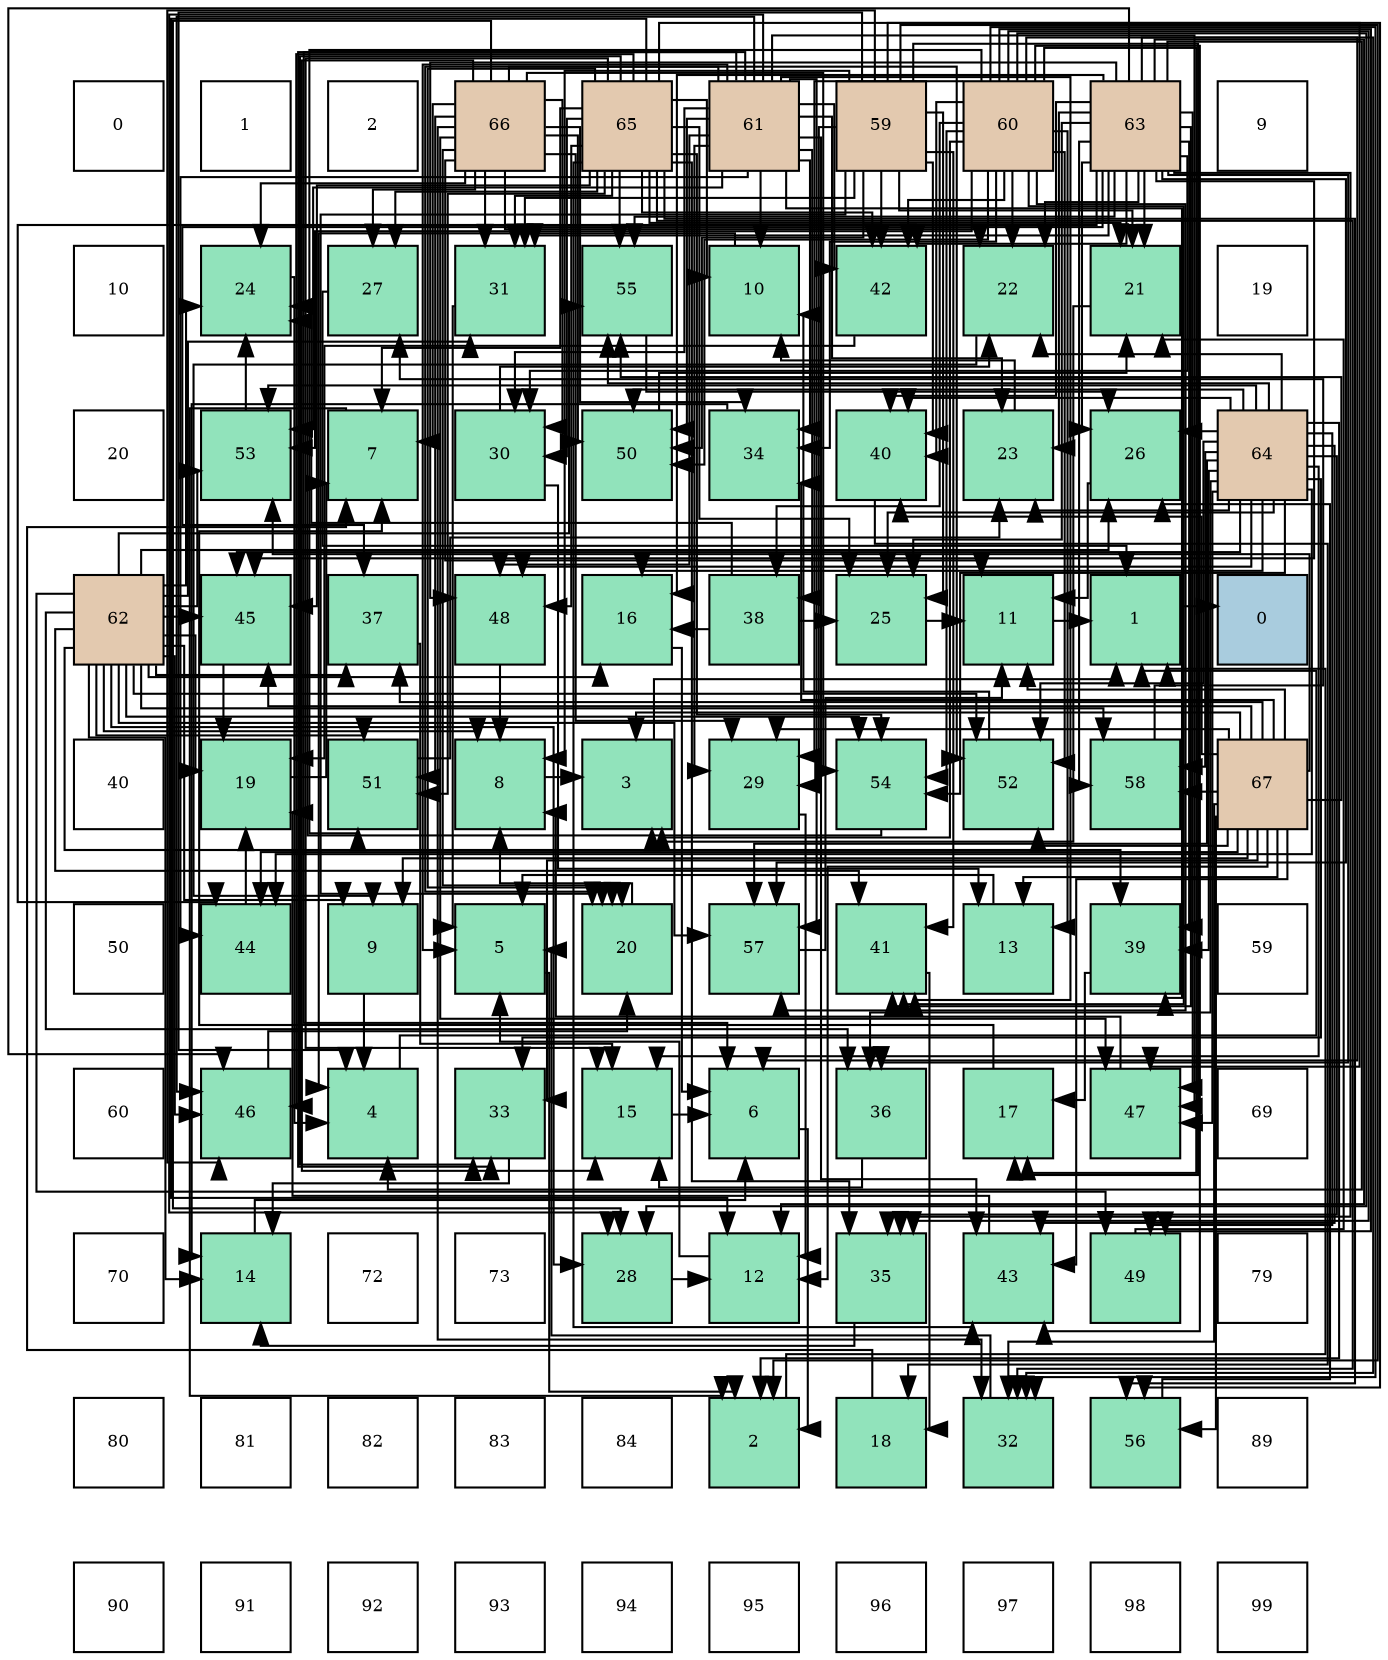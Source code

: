 digraph layout{
 rankdir=TB;
 splines=ortho;
 node [style=filled shape=square fixedsize=true width=0.6];
0[label="0", fontsize=8, fillcolor="#ffffff"];
1[label="1", fontsize=8, fillcolor="#ffffff"];
2[label="2", fontsize=8, fillcolor="#ffffff"];
3[label="66", fontsize=8, fillcolor="#e3c9af"];
4[label="65", fontsize=8, fillcolor="#e3c9af"];
5[label="61", fontsize=8, fillcolor="#e3c9af"];
6[label="59", fontsize=8, fillcolor="#e3c9af"];
7[label="60", fontsize=8, fillcolor="#e3c9af"];
8[label="63", fontsize=8, fillcolor="#e3c9af"];
9[label="9", fontsize=8, fillcolor="#ffffff"];
10[label="10", fontsize=8, fillcolor="#ffffff"];
11[label="24", fontsize=8, fillcolor="#91e3bb"];
12[label="27", fontsize=8, fillcolor="#91e3bb"];
13[label="31", fontsize=8, fillcolor="#91e3bb"];
14[label="55", fontsize=8, fillcolor="#91e3bb"];
15[label="10", fontsize=8, fillcolor="#91e3bb"];
16[label="42", fontsize=8, fillcolor="#91e3bb"];
17[label="22", fontsize=8, fillcolor="#91e3bb"];
18[label="21", fontsize=8, fillcolor="#91e3bb"];
19[label="19", fontsize=8, fillcolor="#ffffff"];
20[label="20", fontsize=8, fillcolor="#ffffff"];
21[label="53", fontsize=8, fillcolor="#91e3bb"];
22[label="7", fontsize=8, fillcolor="#91e3bb"];
23[label="30", fontsize=8, fillcolor="#91e3bb"];
24[label="50", fontsize=8, fillcolor="#91e3bb"];
25[label="34", fontsize=8, fillcolor="#91e3bb"];
26[label="40", fontsize=8, fillcolor="#91e3bb"];
27[label="23", fontsize=8, fillcolor="#91e3bb"];
28[label="26", fontsize=8, fillcolor="#91e3bb"];
29[label="64", fontsize=8, fillcolor="#e3c9af"];
30[label="62", fontsize=8, fillcolor="#e3c9af"];
31[label="45", fontsize=8, fillcolor="#91e3bb"];
32[label="37", fontsize=8, fillcolor="#91e3bb"];
33[label="48", fontsize=8, fillcolor="#91e3bb"];
34[label="16", fontsize=8, fillcolor="#91e3bb"];
35[label="38", fontsize=8, fillcolor="#91e3bb"];
36[label="25", fontsize=8, fillcolor="#91e3bb"];
37[label="11", fontsize=8, fillcolor="#91e3bb"];
38[label="1", fontsize=8, fillcolor="#91e3bb"];
39[label="0", fontsize=8, fillcolor="#a9ccde"];
40[label="40", fontsize=8, fillcolor="#ffffff"];
41[label="19", fontsize=8, fillcolor="#91e3bb"];
42[label="51", fontsize=8, fillcolor="#91e3bb"];
43[label="8", fontsize=8, fillcolor="#91e3bb"];
44[label="3", fontsize=8, fillcolor="#91e3bb"];
45[label="29", fontsize=8, fillcolor="#91e3bb"];
46[label="54", fontsize=8, fillcolor="#91e3bb"];
47[label="52", fontsize=8, fillcolor="#91e3bb"];
48[label="58", fontsize=8, fillcolor="#91e3bb"];
49[label="67", fontsize=8, fillcolor="#e3c9af"];
50[label="50", fontsize=8, fillcolor="#ffffff"];
51[label="44", fontsize=8, fillcolor="#91e3bb"];
52[label="9", fontsize=8, fillcolor="#91e3bb"];
53[label="5", fontsize=8, fillcolor="#91e3bb"];
54[label="20", fontsize=8, fillcolor="#91e3bb"];
55[label="57", fontsize=8, fillcolor="#91e3bb"];
56[label="41", fontsize=8, fillcolor="#91e3bb"];
57[label="13", fontsize=8, fillcolor="#91e3bb"];
58[label="39", fontsize=8, fillcolor="#91e3bb"];
59[label="59", fontsize=8, fillcolor="#ffffff"];
60[label="60", fontsize=8, fillcolor="#ffffff"];
61[label="46", fontsize=8, fillcolor="#91e3bb"];
62[label="4", fontsize=8, fillcolor="#91e3bb"];
63[label="33", fontsize=8, fillcolor="#91e3bb"];
64[label="15", fontsize=8, fillcolor="#91e3bb"];
65[label="6", fontsize=8, fillcolor="#91e3bb"];
66[label="36", fontsize=8, fillcolor="#91e3bb"];
67[label="17", fontsize=8, fillcolor="#91e3bb"];
68[label="47", fontsize=8, fillcolor="#91e3bb"];
69[label="69", fontsize=8, fillcolor="#ffffff"];
70[label="70", fontsize=8, fillcolor="#ffffff"];
71[label="14", fontsize=8, fillcolor="#91e3bb"];
72[label="72", fontsize=8, fillcolor="#ffffff"];
73[label="73", fontsize=8, fillcolor="#ffffff"];
74[label="28", fontsize=8, fillcolor="#91e3bb"];
75[label="12", fontsize=8, fillcolor="#91e3bb"];
76[label="35", fontsize=8, fillcolor="#91e3bb"];
77[label="43", fontsize=8, fillcolor="#91e3bb"];
78[label="49", fontsize=8, fillcolor="#91e3bb"];
79[label="79", fontsize=8, fillcolor="#ffffff"];
80[label="80", fontsize=8, fillcolor="#ffffff"];
81[label="81", fontsize=8, fillcolor="#ffffff"];
82[label="82", fontsize=8, fillcolor="#ffffff"];
83[label="83", fontsize=8, fillcolor="#ffffff"];
84[label="84", fontsize=8, fillcolor="#ffffff"];
85[label="2", fontsize=8, fillcolor="#91e3bb"];
86[label="18", fontsize=8, fillcolor="#91e3bb"];
87[label="32", fontsize=8, fillcolor="#91e3bb"];
88[label="56", fontsize=8, fillcolor="#91e3bb"];
89[label="89", fontsize=8, fillcolor="#ffffff"];
90[label="90", fontsize=8, fillcolor="#ffffff"];
91[label="91", fontsize=8, fillcolor="#ffffff"];
92[label="92", fontsize=8, fillcolor="#ffffff"];
93[label="93", fontsize=8, fillcolor="#ffffff"];
94[label="94", fontsize=8, fillcolor="#ffffff"];
95[label="95", fontsize=8, fillcolor="#ffffff"];
96[label="96", fontsize=8, fillcolor="#ffffff"];
97[label="97", fontsize=8, fillcolor="#ffffff"];
98[label="98", fontsize=8, fillcolor="#ffffff"];
99[label="99", fontsize=8, fillcolor="#ffffff"];
edge [constraint=false, style=vis];38 -> 39;
85 -> 38;
44 -> 38;
62 -> 38;
53 -> 85;
65 -> 85;
22 -> 85;
43 -> 44;
52 -> 62;
15 -> 62;
37 -> 38;
75 -> 53;
57 -> 53;
71 -> 65;
64 -> 65;
34 -> 65;
67 -> 22;
86 -> 22;
41 -> 22;
54 -> 43;
18 -> 44;
17 -> 52;
27 -> 15;
11 -> 62;
36 -> 37;
28 -> 37;
12 -> 38;
74 -> 75;
45 -> 75;
23 -> 57;
23 -> 17;
13 -> 53;
87 -> 53;
63 -> 71;
25 -> 71;
76 -> 71;
66 -> 64;
32 -> 64;
35 -> 34;
35 -> 11;
35 -> 36;
58 -> 67;
26 -> 86;
56 -> 86;
16 -> 41;
77 -> 41;
51 -> 41;
31 -> 41;
61 -> 54;
68 -> 43;
33 -> 43;
78 -> 18;
24 -> 18;
42 -> 27;
47 -> 15;
21 -> 11;
46 -> 11;
14 -> 28;
88 -> 28;
55 -> 37;
48 -> 12;
6 -> 85;
6 -> 62;
6 -> 43;
6 -> 67;
6 -> 54;
6 -> 18;
6 -> 36;
6 -> 45;
6 -> 13;
6 -> 26;
6 -> 56;
6 -> 16;
6 -> 61;
6 -> 24;
6 -> 88;
7 -> 44;
7 -> 65;
7 -> 57;
7 -> 67;
7 -> 17;
7 -> 74;
7 -> 45;
7 -> 87;
7 -> 25;
7 -> 76;
7 -> 35;
7 -> 26;
7 -> 56;
7 -> 16;
7 -> 77;
7 -> 78;
7 -> 24;
7 -> 42;
7 -> 47;
7 -> 21;
7 -> 46;
7 -> 55;
5 -> 53;
5 -> 65;
5 -> 15;
5 -> 54;
5 -> 27;
5 -> 74;
5 -> 45;
5 -> 23;
5 -> 63;
5 -> 25;
5 -> 35;
5 -> 58;
5 -> 56;
5 -> 16;
5 -> 77;
5 -> 51;
5 -> 61;
5 -> 68;
5 -> 33;
5 -> 24;
5 -> 21;
5 -> 55;
30 -> 43;
30 -> 52;
30 -> 71;
30 -> 34;
30 -> 41;
30 -> 11;
30 -> 28;
30 -> 74;
30 -> 13;
30 -> 66;
30 -> 32;
30 -> 58;
30 -> 56;
30 -> 31;
30 -> 61;
30 -> 78;
30 -> 42;
30 -> 47;
30 -> 21;
30 -> 46;
30 -> 14;
30 -> 55;
30 -> 48;
8 -> 62;
8 -> 75;
8 -> 34;
8 -> 18;
8 -> 17;
8 -> 27;
8 -> 36;
8 -> 28;
8 -> 23;
8 -> 13;
8 -> 87;
8 -> 76;
8 -> 66;
8 -> 32;
8 -> 58;
8 -> 26;
8 -> 56;
8 -> 16;
8 -> 51;
8 -> 31;
8 -> 61;
8 -> 68;
8 -> 33;
8 -> 14;
8 -> 55;
8 -> 48;
29 -> 85;
29 -> 64;
29 -> 34;
29 -> 17;
29 -> 27;
29 -> 36;
29 -> 28;
29 -> 63;
29 -> 76;
29 -> 66;
29 -> 58;
29 -> 26;
29 -> 77;
29 -> 51;
29 -> 31;
29 -> 68;
29 -> 33;
29 -> 78;
29 -> 24;
29 -> 47;
29 -> 21;
29 -> 46;
29 -> 14;
29 -> 55;
29 -> 48;
4 -> 22;
4 -> 15;
4 -> 75;
4 -> 64;
4 -> 54;
4 -> 18;
4 -> 36;
4 -> 12;
4 -> 23;
4 -> 13;
4 -> 87;
4 -> 63;
4 -> 76;
4 -> 16;
4 -> 77;
4 -> 31;
4 -> 61;
4 -> 68;
4 -> 33;
4 -> 42;
4 -> 46;
4 -> 14;
4 -> 88;
3 -> 22;
3 -> 37;
3 -> 64;
3 -> 54;
3 -> 17;
3 -> 11;
3 -> 12;
3 -> 74;
3 -> 45;
3 -> 23;
3 -> 13;
3 -> 87;
3 -> 25;
3 -> 68;
3 -> 24;
3 -> 42;
3 -> 47;
3 -> 46;
49 -> 44;
49 -> 52;
49 -> 37;
49 -> 75;
49 -> 57;
49 -> 45;
49 -> 87;
49 -> 63;
49 -> 25;
49 -> 32;
49 -> 26;
49 -> 77;
49 -> 51;
49 -> 31;
49 -> 47;
49 -> 21;
49 -> 14;
49 -> 88;
49 -> 48;
edge [constraint=true, style=invis];
0 -> 10 -> 20 -> 30 -> 40 -> 50 -> 60 -> 70 -> 80 -> 90;
1 -> 11 -> 21 -> 31 -> 41 -> 51 -> 61 -> 71 -> 81 -> 91;
2 -> 12 -> 22 -> 32 -> 42 -> 52 -> 62 -> 72 -> 82 -> 92;
3 -> 13 -> 23 -> 33 -> 43 -> 53 -> 63 -> 73 -> 83 -> 93;
4 -> 14 -> 24 -> 34 -> 44 -> 54 -> 64 -> 74 -> 84 -> 94;
5 -> 15 -> 25 -> 35 -> 45 -> 55 -> 65 -> 75 -> 85 -> 95;
6 -> 16 -> 26 -> 36 -> 46 -> 56 -> 66 -> 76 -> 86 -> 96;
7 -> 17 -> 27 -> 37 -> 47 -> 57 -> 67 -> 77 -> 87 -> 97;
8 -> 18 -> 28 -> 38 -> 48 -> 58 -> 68 -> 78 -> 88 -> 98;
9 -> 19 -> 29 -> 39 -> 49 -> 59 -> 69 -> 79 -> 89 -> 99;
rank = same {0 -> 1 -> 2 -> 3 -> 4 -> 5 -> 6 -> 7 -> 8 -> 9};
rank = same {10 -> 11 -> 12 -> 13 -> 14 -> 15 -> 16 -> 17 -> 18 -> 19};
rank = same {20 -> 21 -> 22 -> 23 -> 24 -> 25 -> 26 -> 27 -> 28 -> 29};
rank = same {30 -> 31 -> 32 -> 33 -> 34 -> 35 -> 36 -> 37 -> 38 -> 39};
rank = same {40 -> 41 -> 42 -> 43 -> 44 -> 45 -> 46 -> 47 -> 48 -> 49};
rank = same {50 -> 51 -> 52 -> 53 -> 54 -> 55 -> 56 -> 57 -> 58 -> 59};
rank = same {60 -> 61 -> 62 -> 63 -> 64 -> 65 -> 66 -> 67 -> 68 -> 69};
rank = same {70 -> 71 -> 72 -> 73 -> 74 -> 75 -> 76 -> 77 -> 78 -> 79};
rank = same {80 -> 81 -> 82 -> 83 -> 84 -> 85 -> 86 -> 87 -> 88 -> 89};
rank = same {90 -> 91 -> 92 -> 93 -> 94 -> 95 -> 96 -> 97 -> 98 -> 99};
}